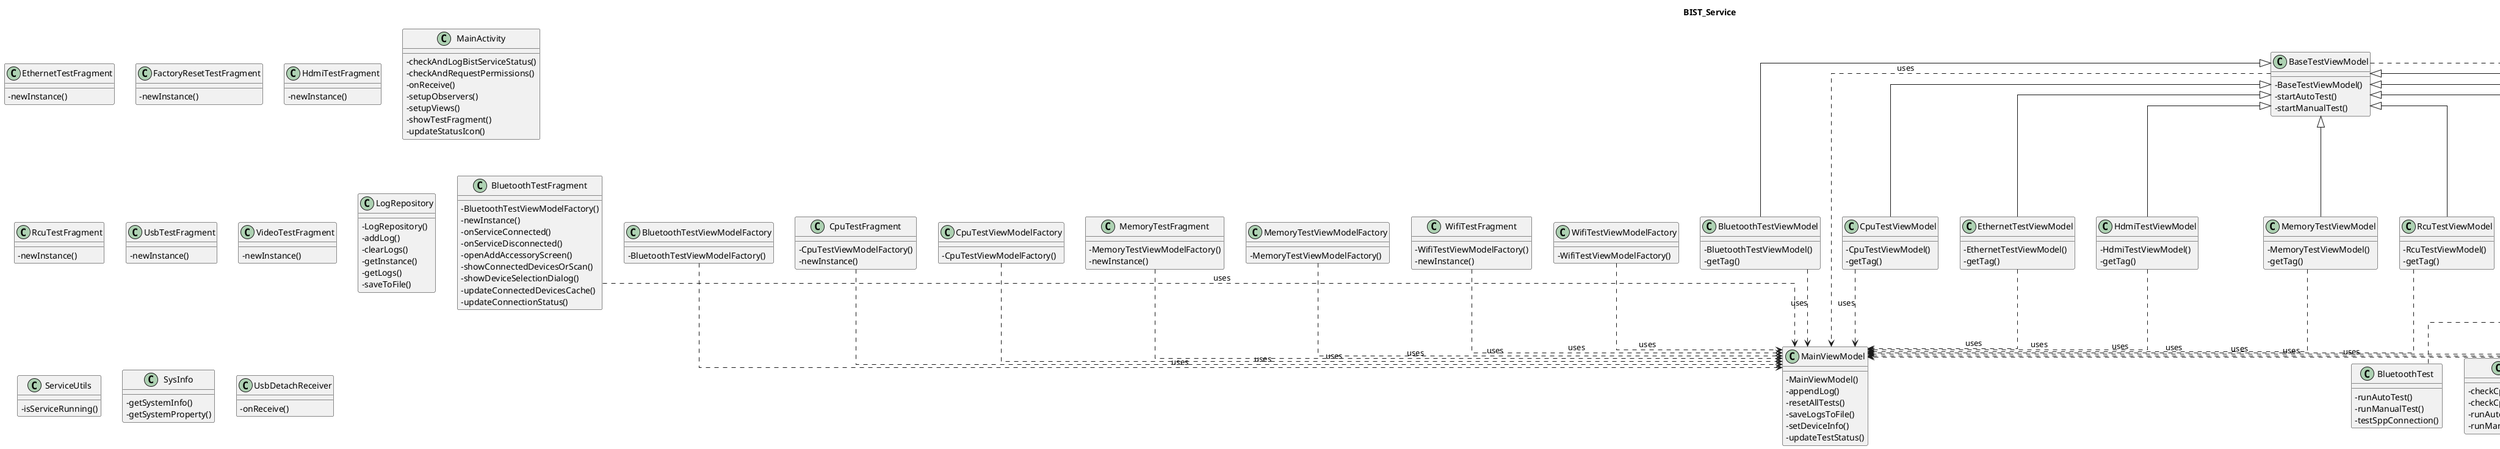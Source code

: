 @startuml

title BIST_Service

skinparam classAttributeIconSize 0
skinparam linetype ortho

class "BluetoothTestFragment" {
  - BluetoothTestViewModelFactory()
  - newInstance()
  - onServiceConnected()
  - onServiceDisconnected()
  - openAddAccessoryScreen()
  - showConnectedDevicesOrScan()
  - showDeviceSelectionDialog()
  - updateConnectedDevicesCache()
  - updateConnectionStatus()
}

class "BluetoothTestViewModelFactory" {
  - BluetoothTestViewModelFactory()
}

class "CpuTestFragment" {
  - CpuTestViewModelFactory()
  - newInstance()
}

class "CpuTestViewModelFactory" {
  - CpuTestViewModelFactory()
}

class "EthernetTestFragment" {
  - newInstance()
}

class "FactoryResetTestFragment" {
  - newInstance()
}

class "HdmiTestFragment" {
  - newInstance()
}

class "MainActivity" {
  - checkAndLogBistServiceStatus()
  - checkAndRequestPermissions()
  - onReceive()
  - setupObservers()
  - setupViews()
  - showTestFragment()
  - updateStatusIcon()
}

class "MemoryTestFragment" {
  - MemoryTestViewModelFactory()
  - newInstance()
}

class "MemoryTestViewModelFactory" {
  - MemoryTestViewModelFactory()
}

class "RcuTestFragment" {
  - newInstance()
}

class "UsbTestFragment" {
  - newInstance()
}

class "VideoTestFragment" {
  - newInstance()
}

class "WifiTestFragment" {
  - WifiTestViewModelFactory()
  - newInstance()
}

class "WifiTestViewModelFactory" {
  - WifiTestViewModelFactory()
}

class "BaseTestViewModel" {
  - BaseTestViewModel()
  - startAutoTest()
  - startManualTest()
}

class "BluetoothTestViewModel" {
  - BluetoothTestViewModel()
  - getTag()
}

class "CpuTestViewModel" {
  - CpuTestViewModel()
  - getTag()
}

class "EthernetTestViewModel" {
  - EthernetTestViewModel()
  - getTag()
}

class "HdmiTestViewModel" {
  - HdmiTestViewModel()
  - getTag()
}

class "MainViewModel" {
  - MainViewModel()
  - appendLog()
  - resetAllTests()
  - saveLogsToFile()
  - setDeviceInfo()
  - updateTestStatus()
}

class "MemoryTestViewModel" {
  - MemoryTestViewModel()
  - getTag()
}

class "RcuTestViewModel" {
  - RcuTestViewModel()
  - getTag()
}

class "UsbTestViewModel" {
  - UsbTestViewModel()
  - getTag()
}

class "VideoTestViewModel" {
  - VideoTestViewModel()
  - getTag()
}

class "WifiTestViewModel" {
  - WifiTestViewModel()
  - getTag()
}

class "LogRepository" {
  - LogRepository()
  - addLog()
  - clearLogs()
  - getInstance()
  - getLogs()
  - saveToFile()
}

class "ServiceUtils" {
  - isServiceRunning()
}

class "SysInfo" {
  - getSystemInfo()
  - getSystemProperty()
}

class "UsbDetachReceiver" {
  - onReceive()
}

interface "Test" {
}

class "BluetoothTest" {
  - runAutoTest()
  - runManualTest()
  - testSppConnection()
}

class "CpuTest" {
  - checkCpuSpeed()
  - checkCpuTemperature()
  - runAutoTest()
  - runManualTest()
}

class "EthernetTest" {
  - runAutoTest()
  - runManualTest()
}

class "FactoryResetTest" {
  - runAutoTest()
  - runManualTest()
}

class "HdmiTest" {
  - runAutoTest()
  - runManualTest()
}

class "MemoryTest" {
  - checkMemoryUsage()
  - getMemoryInfo()
  - parseSpeed()
  - runAutoTest()
  - runManualTest()
  - runSpeedTest()
}

class "RcuTest" {
  - runAutoTest()
  - runManualTest()
}

class "UsbTest" {
  - runAutoTest()
  - runManualTest()
}

class "VideoTest" {
  - runAutoTest()
  - runManualTest()
}

class "WifiTest" {
  - checkCurrentConnection()
  - isInternetAvailable()
  - runAutoTest()
  - runManualTest()
}

' --- 관계 정의 ---

BluetoothTestFragment ..> MainViewModel : uses
BluetoothTestViewModelFactory ..> MainViewModel : uses
CpuTestFragment ..> MainViewModel : uses
CpuTestViewModelFactory ..> MainViewModel : uses
MemoryTestFragment ..> MainViewModel : uses
MemoryTestViewModelFactory ..> MainViewModel : uses
WifiTestFragment ..> MainViewModel : uses
WifiTestViewModelFactory ..> MainViewModel : uses
BaseTestViewModel ..> MainViewModel : uses
BaseTestViewModel ..> Test : uses
BaseTestViewModel <|-- BluetoothTestViewModel
BluetoothTestViewModel ..> MainViewModel : uses
BaseTestViewModel <|-- CpuTestViewModel
CpuTestViewModel ..> MainViewModel : uses
BaseTestViewModel <|-- EthernetTestViewModel
EthernetTestViewModel ..> MainViewModel : uses
BaseTestViewModel <|-- HdmiTestViewModel
HdmiTestViewModel ..> MainViewModel : uses
BaseTestViewModel <|-- MemoryTestViewModel
MemoryTestViewModel ..> MainViewModel : uses
BaseTestViewModel <|-- RcuTestViewModel
RcuTestViewModel ..> MainViewModel : uses
BaseTestViewModel <|-- UsbTestViewModel
UsbTestViewModel ..> MainViewModel : uses
BaseTestViewModel <|-- VideoTestViewModel
VideoTestViewModel ..> MainViewModel : uses
BaseTestViewModel <|-- WifiTestViewModel
WifiTestViewModel ..> MainViewModel : uses
Test <|.. BluetoothTest
Test <|.. CpuTest
Test <|.. EthernetTest
Test <|.. FactoryResetTest
Test <|.. HdmiTest
Test <|.. MemoryTest
Test <|.. RcuTest
Test <|.. UsbTest
Test <|.. VideoTest
Test <|.. WifiTest

@enduml
